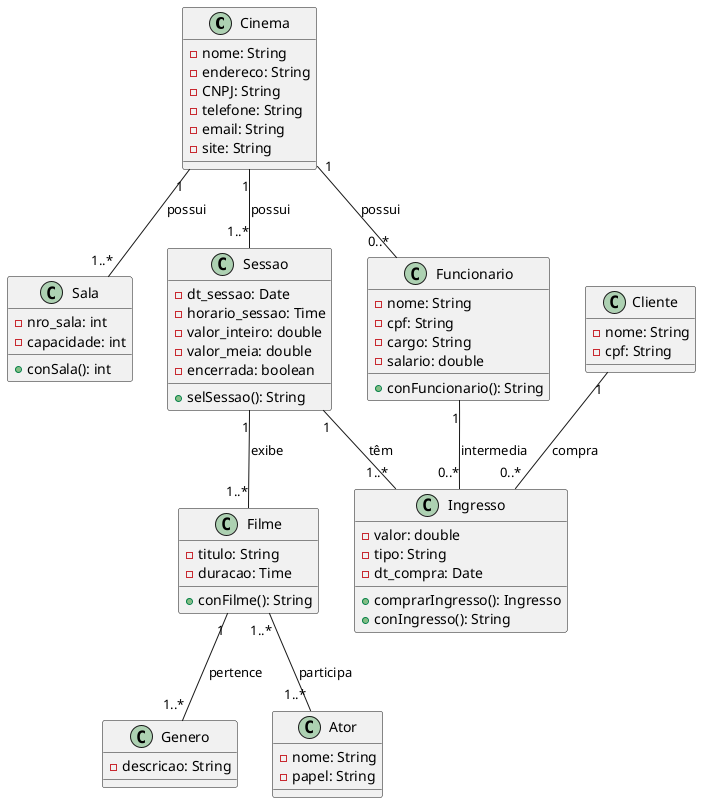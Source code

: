 	
@startuml Cinema

class Cinema {
    -nome: String
    -endereco: String
    -CNPJ: String
    -telefone: String
    -email: String
    -site: String
}

class Sala {
    -nro_sala: int
    -capacidade: int

    +conSala(): int
}

class Sessao {
    -dt_sessao: Date
    -horario_sessao: Time
    -valor_inteiro: double
    -valor_meia: double
    -encerrada: boolean

    +selSessao(): String

}

class Filme {
    -titulo: String
    -duracao: Time

    +conFilme(): String
}

class Cliente {
    -nome: String
    -cpf: String
}

class Ingresso {
    -valor: double
    -tipo: String
    -dt_compra: Date
    
    +comprarIngresso(): Ingresso
    +conIngresso(): String
}

class Funcionario {
    -nome: String
    -cpf: String
    -cargo: String
    -salario: double

    +conFuncionario(): String
}

class Genero {
    -descricao: String
}

class Ator {
    -nome: String
    -papel: String
}

Cinema "1" -- "1..*" Sala : possui
Cinema "1" -- "1..*" Sessao : possui
Cinema "1" -- "0..*" Funcionario : possui

Sessao "1" -- "1..*" Ingresso : têm
Sessao "1" -- "1..*" Filme : exibe
Filme "1" -- "1..*" Genero : pertence
Filme "1..*" -- "1..*" Ator : participa

Cliente "1" -- "0..*" Ingresso : compra
Funcionario "1" -- "0..*" Ingresso : intermedia




@enduml